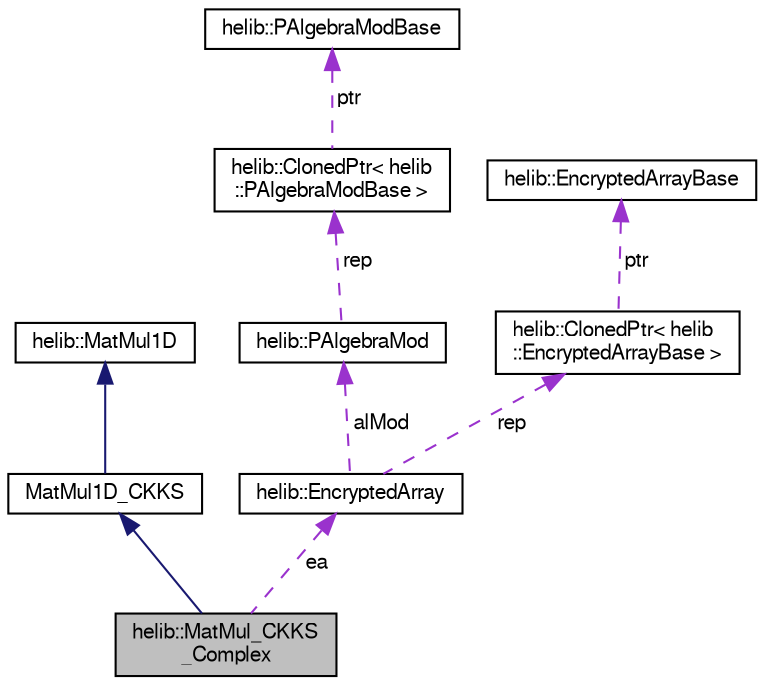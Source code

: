 digraph "helib::MatMul_CKKS_Complex"
{
  edge [fontname="FreeSans",fontsize="10",labelfontname="FreeSans",labelfontsize="10"];
  node [fontname="FreeSans",fontsize="10",shape=record];
  Node3 [label="helib::MatMul_CKKS\l_Complex",height=0.2,width=0.4,color="black", fillcolor="grey75", style="filled", fontcolor="black"];
  Node4 -> Node3 [dir="back",color="midnightblue",fontsize="10",style="solid"];
  Node4 [label="MatMul1D_CKKS",height=0.2,width=0.4,color="black", fillcolor="white", style="filled",URL="$classhelib_1_1_mat_mul1_d__derived_3_01_p_a__cx_01_4.html"];
  Node5 -> Node4 [dir="back",color="midnightblue",fontsize="10",style="solid"];
  Node5 [label="helib::MatMul1D",height=0.2,width=0.4,color="black", fillcolor="white", style="filled",URL="$classhelib_1_1_mat_mul1_d.html"];
  Node6 -> Node3 [dir="back",color="darkorchid3",fontsize="10",style="dashed",label=" ea" ];
  Node6 [label="helib::EncryptedArray",height=0.2,width=0.4,color="black", fillcolor="white", style="filled",URL="$classhelib_1_1_encrypted_array.html",tooltip="A simple wrapper for a smart pointer to an EncryptedArrayBase. This is the interface that higher-leve..."];
  Node7 -> Node6 [dir="back",color="darkorchid3",fontsize="10",style="dashed",label=" alMod" ];
  Node7 [label="helib::PAlgebraMod",height=0.2,width=0.4,color="black", fillcolor="white", style="filled",URL="$classhelib_1_1_p_algebra_mod.html",tooltip="The structure of Z[X]/(Phi_m(X), p) "];
  Node8 -> Node7 [dir="back",color="darkorchid3",fontsize="10",style="dashed",label=" rep" ];
  Node8 [label="helib::ClonedPtr\< helib\l::PAlgebraModBase \>",height=0.2,width=0.4,color="black", fillcolor="white", style="filled",URL="$classhelib_1_1_cloned_ptr.html"];
  Node9 -> Node8 [dir="back",color="darkorchid3",fontsize="10",style="dashed",label=" ptr" ];
  Node9 [label="helib::PAlgebraModBase",height=0.2,width=0.4,color="black", fillcolor="white", style="filled",URL="$classhelib_1_1_p_algebra_mod_base.html",tooltip="Virtual base class for PAlgebraMod. "];
  Node10 -> Node6 [dir="back",color="darkorchid3",fontsize="10",style="dashed",label=" rep" ];
  Node10 [label="helib::ClonedPtr\< helib\l::EncryptedArrayBase \>",height=0.2,width=0.4,color="black", fillcolor="white", style="filled",URL="$classhelib_1_1_cloned_ptr.html"];
  Node11 -> Node10 [dir="back",color="darkorchid3",fontsize="10",style="dashed",label=" ptr" ];
  Node11 [label="helib::EncryptedArrayBase",height=0.2,width=0.4,color="black", fillcolor="white", style="filled",URL="$classhelib_1_1_encrypted_array_base.html",tooltip="virtual class for data-movement operations on arrays of slots "];
}

